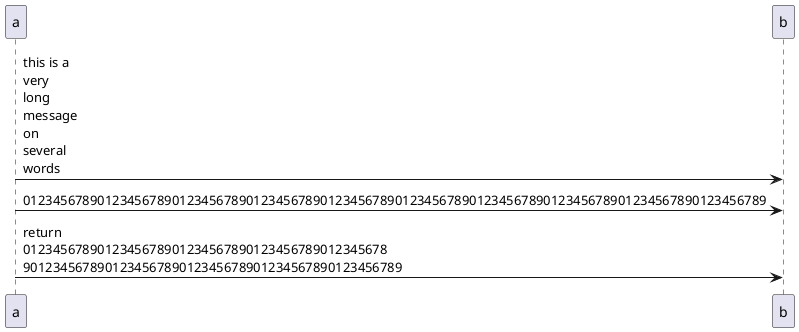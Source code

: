 {
  "sha1": "42cmuvyoildqnzfft5yfen2dud72x2q",
  "insertion": {
    "when": "2024-05-30T20:48:20.406Z",
    "url": "http://forum.plantuml.net/8942/maxasciimessagelength-dosnt-work",
    "user": "plantuml@gmail.com"
  }
}
@startuml
skinparam maxMessageSize 50
participant a
participant b
a -> b :this is a very long message on several words
a -> b :0123456789012345678901234567890123456789012345678901234567890123456789012345678901234567890123456789
a -> b :return 0123456789012345678901234567890123456789012345678\n901234567890123456789012345678901234567890123456789
@enduml

